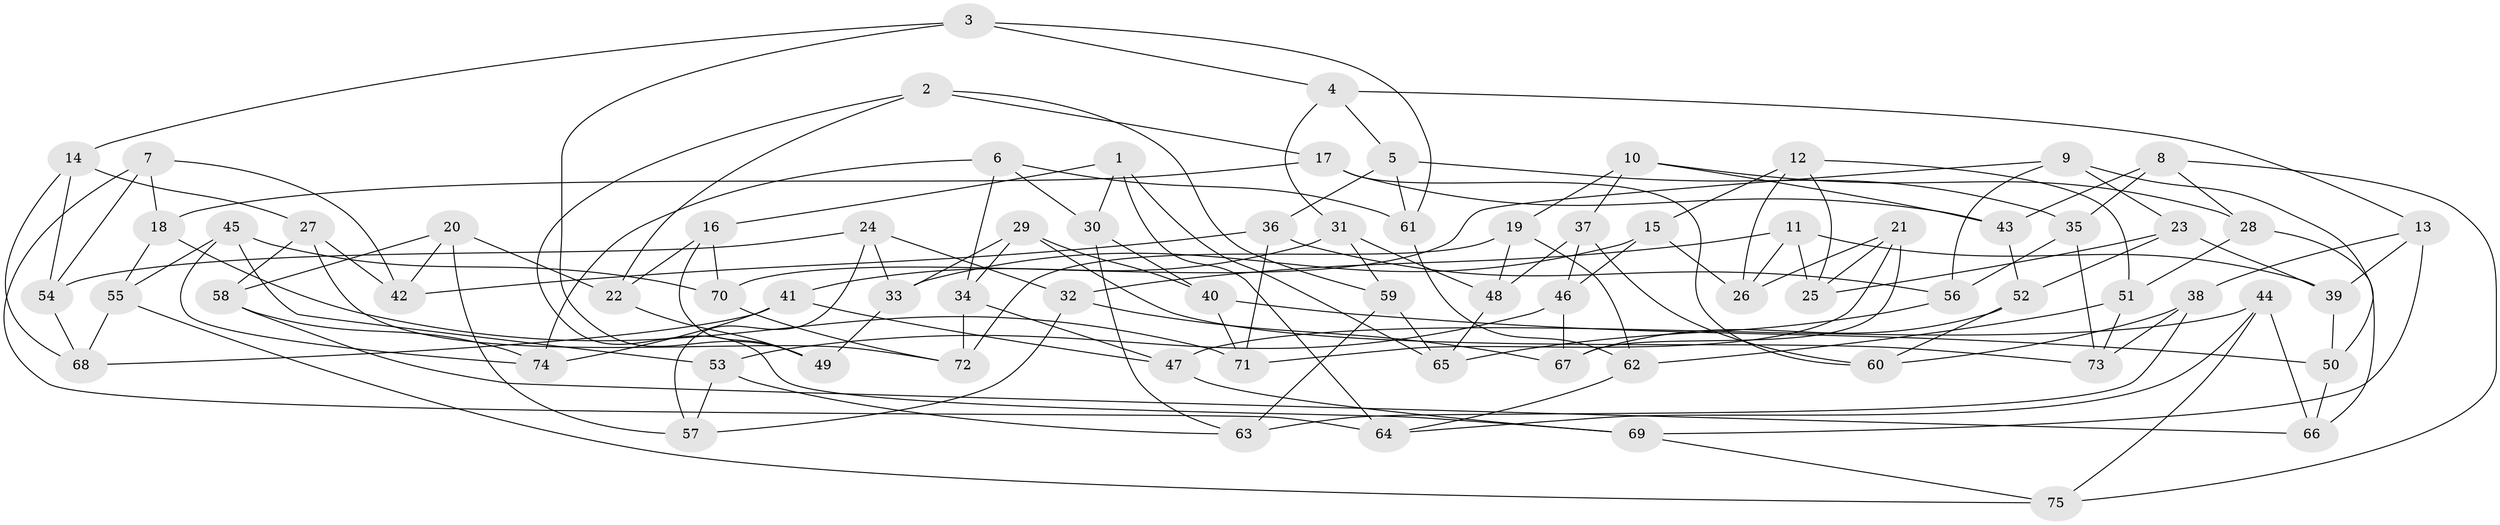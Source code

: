 // Generated by graph-tools (version 1.1) at 2025/37/03/09/25 02:37:55]
// undirected, 75 vertices, 150 edges
graph export_dot {
graph [start="1"]
  node [color=gray90,style=filled];
  1;
  2;
  3;
  4;
  5;
  6;
  7;
  8;
  9;
  10;
  11;
  12;
  13;
  14;
  15;
  16;
  17;
  18;
  19;
  20;
  21;
  22;
  23;
  24;
  25;
  26;
  27;
  28;
  29;
  30;
  31;
  32;
  33;
  34;
  35;
  36;
  37;
  38;
  39;
  40;
  41;
  42;
  43;
  44;
  45;
  46;
  47;
  48;
  49;
  50;
  51;
  52;
  53;
  54;
  55;
  56;
  57;
  58;
  59;
  60;
  61;
  62;
  63;
  64;
  65;
  66;
  67;
  68;
  69;
  70;
  71;
  72;
  73;
  74;
  75;
  1 -- 16;
  1 -- 30;
  1 -- 65;
  1 -- 64;
  2 -- 69;
  2 -- 22;
  2 -- 59;
  2 -- 17;
  3 -- 4;
  3 -- 61;
  3 -- 49;
  3 -- 14;
  4 -- 31;
  4 -- 13;
  4 -- 5;
  5 -- 35;
  5 -- 36;
  5 -- 61;
  6 -- 61;
  6 -- 30;
  6 -- 34;
  6 -- 74;
  7 -- 54;
  7 -- 18;
  7 -- 42;
  7 -- 64;
  8 -- 43;
  8 -- 75;
  8 -- 35;
  8 -- 28;
  9 -- 56;
  9 -- 23;
  9 -- 70;
  9 -- 50;
  10 -- 19;
  10 -- 37;
  10 -- 43;
  10 -- 28;
  11 -- 39;
  11 -- 25;
  11 -- 26;
  11 -- 32;
  12 -- 15;
  12 -- 25;
  12 -- 26;
  12 -- 51;
  13 -- 69;
  13 -- 39;
  13 -- 38;
  14 -- 54;
  14 -- 68;
  14 -- 27;
  15 -- 33;
  15 -- 46;
  15 -- 26;
  16 -- 49;
  16 -- 22;
  16 -- 70;
  17 -- 18;
  17 -- 60;
  17 -- 43;
  18 -- 71;
  18 -- 55;
  19 -- 72;
  19 -- 62;
  19 -- 48;
  20 -- 42;
  20 -- 57;
  20 -- 58;
  20 -- 22;
  21 -- 26;
  21 -- 71;
  21 -- 25;
  21 -- 67;
  22 -- 49;
  23 -- 52;
  23 -- 25;
  23 -- 39;
  24 -- 54;
  24 -- 57;
  24 -- 32;
  24 -- 33;
  27 -- 58;
  27 -- 42;
  27 -- 72;
  28 -- 51;
  28 -- 66;
  29 -- 40;
  29 -- 73;
  29 -- 33;
  29 -- 34;
  30 -- 63;
  30 -- 40;
  31 -- 59;
  31 -- 48;
  31 -- 41;
  32 -- 67;
  32 -- 57;
  33 -- 49;
  34 -- 47;
  34 -- 72;
  35 -- 56;
  35 -- 73;
  36 -- 56;
  36 -- 42;
  36 -- 71;
  37 -- 60;
  37 -- 46;
  37 -- 48;
  38 -- 60;
  38 -- 73;
  38 -- 63;
  39 -- 50;
  40 -- 71;
  40 -- 50;
  41 -- 47;
  41 -- 68;
  41 -- 74;
  43 -- 52;
  44 -- 47;
  44 -- 66;
  44 -- 75;
  44 -- 64;
  45 -- 53;
  45 -- 55;
  45 -- 70;
  45 -- 74;
  46 -- 67;
  46 -- 53;
  47 -- 69;
  48 -- 65;
  50 -- 66;
  51 -- 73;
  51 -- 62;
  52 -- 67;
  52 -- 60;
  53 -- 63;
  53 -- 57;
  54 -- 68;
  55 -- 68;
  55 -- 75;
  56 -- 65;
  58 -- 74;
  58 -- 66;
  59 -- 65;
  59 -- 63;
  61 -- 62;
  62 -- 64;
  69 -- 75;
  70 -- 72;
}
